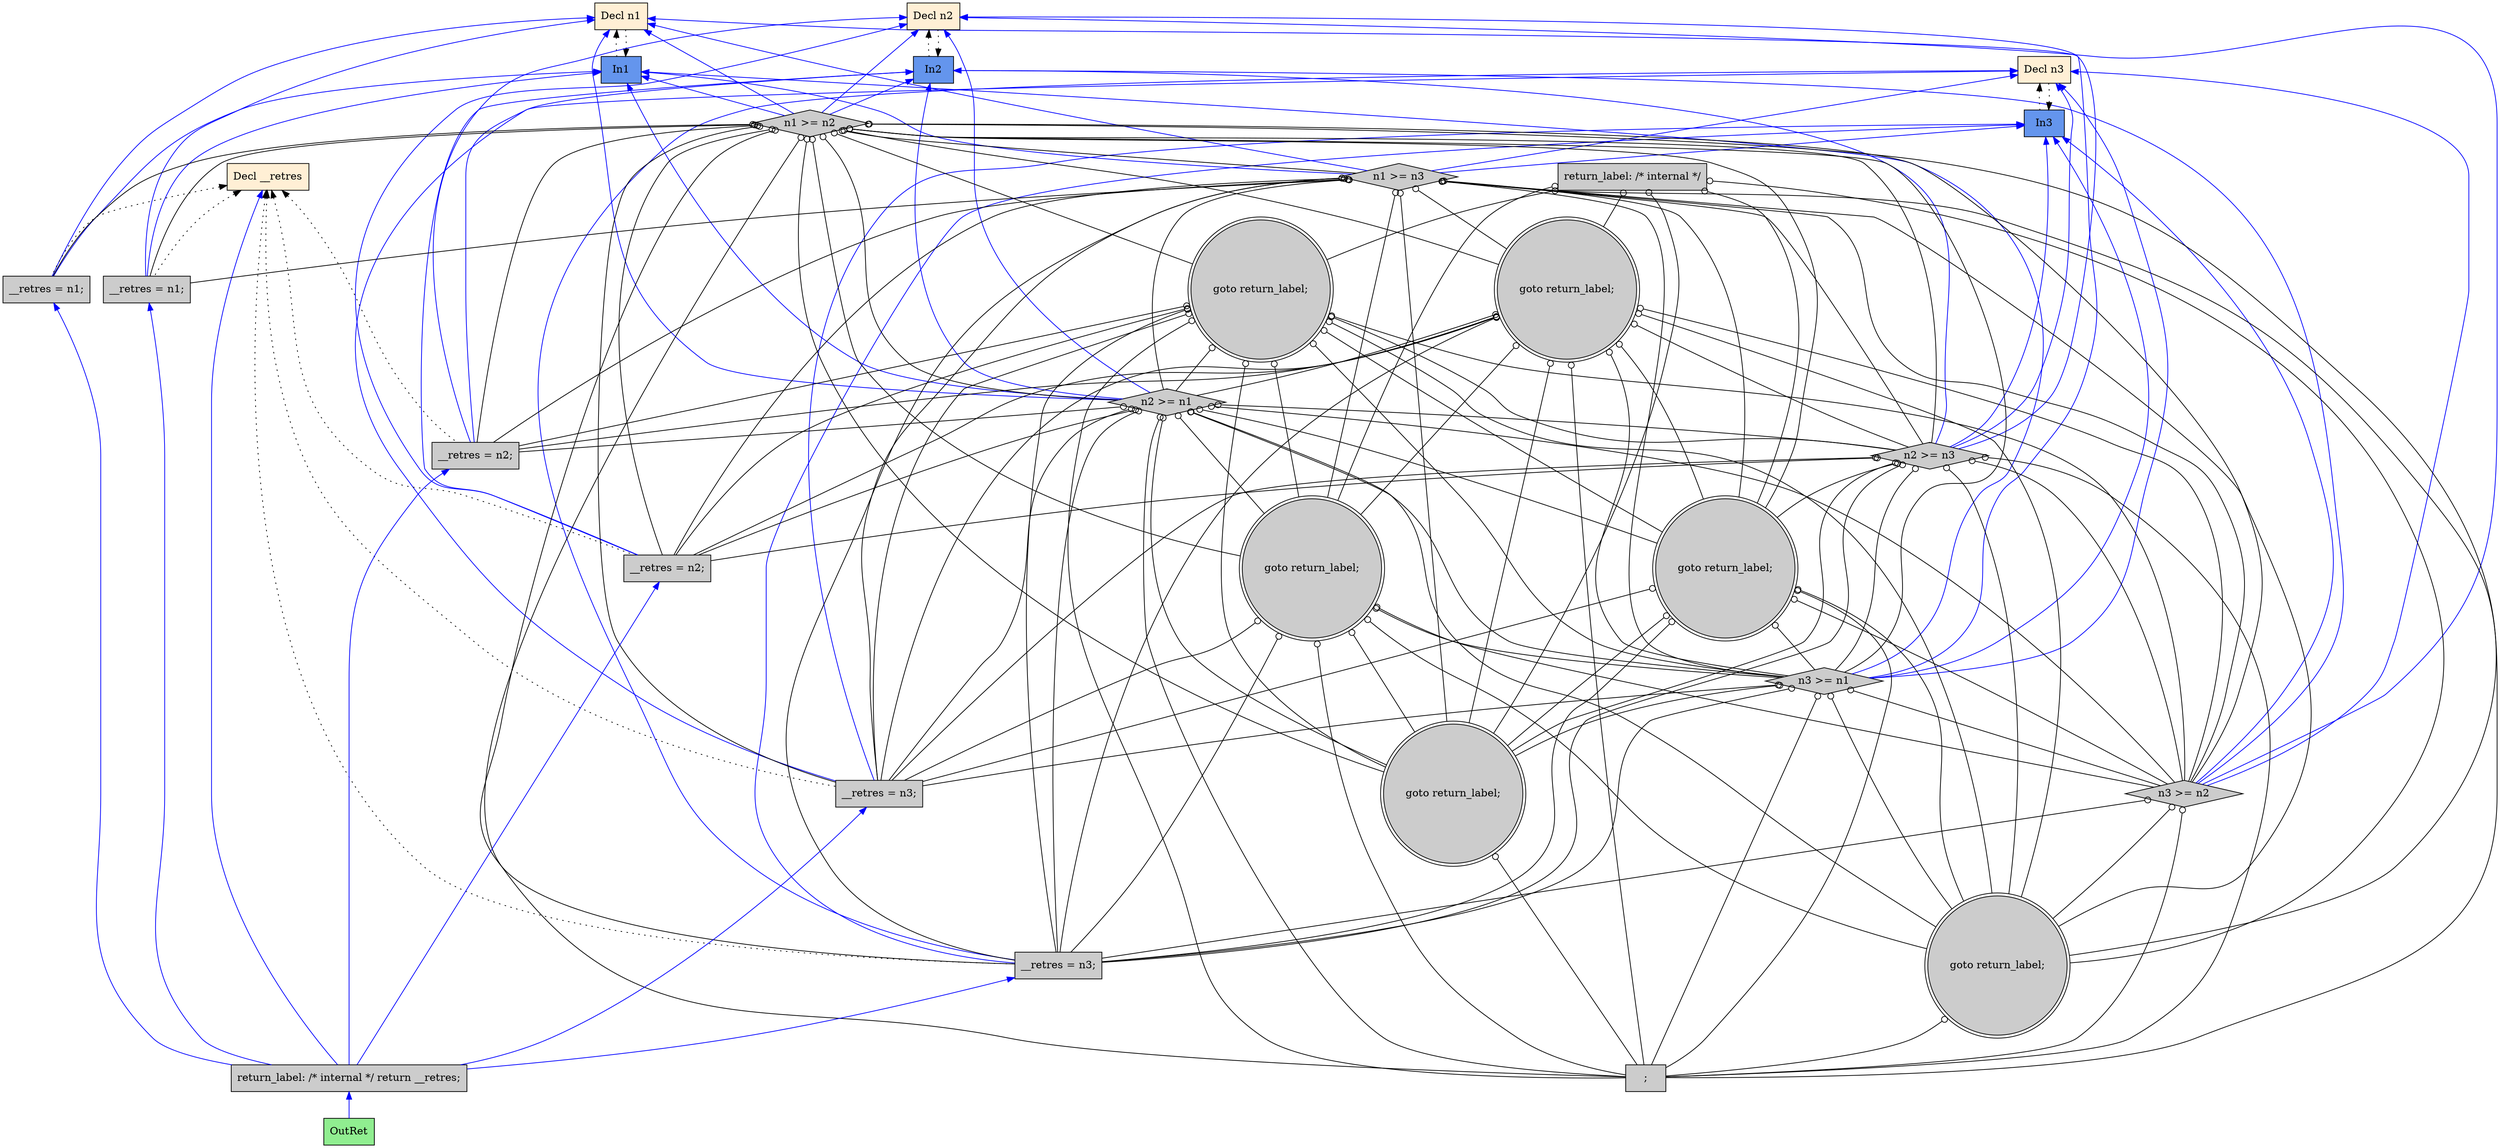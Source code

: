 digraph G {
  rankdir=TB;
  node [style=filled];
  2 [shape=box, fillcolor="#FFEFD5", label="Decl n1"];
  3 [shape=box, fillcolor="#6495ED", label="In1"];
  4 [shape=box, fillcolor="#FFEFD5", label="Decl n2"];
  5 [shape=box, fillcolor="#6495ED", label="In2"];
  6 [shape=box, fillcolor="#FFEFD5", label="Decl n3"];
  7 [shape=box, fillcolor="#6495ED", label="In3"];
  8 [shape=box, fillcolor="#FFEFD5", label="Decl __retres"];
  9 [shape=diamond, fillcolor="#CCCCCC", label="n1 >= n2"];
  10 [shape=box, fillcolor="#CCCCCC", label="__retres = n1;"];
  11 [shape=diamond, fillcolor="#CCCCCC", label="n1 >= n3"];
  12 [shape=doublecircle, fillcolor="#CCCCCC", label="goto return_label;"];
  13 [shape=box, fillcolor="#CCCCCC", label="return_label: /* internal */"];
  14 [shape=box, fillcolor="#CCCCCC", label="__retres = n1;"];
  15 [shape=diamond, fillcolor="#CCCCCC", label="n2 >= n1"];
  16 [shape=doublecircle, fillcolor="#CCCCCC", label="goto return_label;"];
  17 [shape=box, fillcolor="#CCCCCC", label="__retres = n2;"];
  18 [shape=diamond, fillcolor="#CCCCCC", label="n2 >= n3"];
  19 [shape=doublecircle, fillcolor="#CCCCCC", label="goto return_label;"];
  20 [shape=box, fillcolor="#CCCCCC", label="__retres = n2;"];
  21 [shape=diamond, fillcolor="#CCCCCC", label="n3 >= n1"];
  22 [shape=doublecircle, fillcolor="#CCCCCC", label="goto return_label;"];
  23 [shape=box, fillcolor="#CCCCCC", label="__retres = n3;"];
  24 [shape=diamond, fillcolor="#CCCCCC", label="n3 >= n2"];
  25 [shape=doublecircle, fillcolor="#CCCCCC", label="goto return_label;"];
  26 [shape=box, fillcolor="#CCCCCC", label="__retres = n3;"];
  27 [shape=box, fillcolor="#CCCCCC", label=";"];
  28 [shape=doublecircle, fillcolor="#CCCCCC", label="goto return_label;"];
  29 [shape=box, fillcolor="#CCCCCC", label="return_label: /* internal */ return __retres;"];
  30 [shape=box, fillcolor="#90EE90", label="OutRet"];
  
  
  edge [dir=back];
  3 -> 2 [style=dotted, color="#000000"];
  2 -> 3 [style=dotted, color="#000000"];
  5 -> 4 [style=dotted, color="#000000"];
  4 -> 5 [style=dotted, color="#000000"];
  7 -> 6 [style=dotted, color="#000000"];
  6 -> 7 [style=dotted, color="#000000"];
  2 -> 9 [color="#0000FF"];
  3 -> 9 [color="#0000FF"];
  4 -> 9 [color="#0000FF"];
  5 -> 9 [color="#0000FF"];
  2 -> 10 [color="#0000FF"];
  3 -> 10 [color="#0000FF"];
  8 -> 10 [style=dotted, color="#000000"];
  9 -> 10 [arrowtail=odot, color="#000000"];
  2 -> 11 [color="#0000FF"];
  3 -> 11 [color="#0000FF"];
  6 -> 11 [color="#0000FF"];
  7 -> 11 [color="#0000FF"];
  9 -> 11 [arrowtail=odot, color="#000000"];
  9 -> 12 [arrowtail=odot, color="#000000"];
  13 -> 12 [arrowtail=odot, color="#000000"];
  2 -> 14 [color="#0000FF"];
  3 -> 14 [color="#0000FF"];
  8 -> 14 [style=dotted, color="#000000"];
  9 -> 14 [arrowtail=odot, color="#000000"];
  11 -> 14 [arrowtail=odot, color="#000000"];
  2 -> 15 [color="#0000FF"];
  3 -> 15 [color="#0000FF"];
  4 -> 15 [color="#0000FF"];
  5 -> 15 [color="#0000FF"];
  9 -> 15 [arrowtail=odot, color="#000000"];
  11 -> 15 [arrowtail=odot, color="#000000"];
  12 -> 15 [arrowtail=odot, color="#000000"];
  16 -> 15 [arrowtail=odot, color="#000000"];
  9 -> 16 [arrowtail=odot, color="#000000"];
  11 -> 16 [arrowtail=odot, color="#000000"];
  13 -> 16 [arrowtail=odot, color="#000000"];
  4 -> 17 [color="#0000FF"];
  5 -> 17 [color="#0000FF"];
  8 -> 17 [style=dotted, color="#000000"];
  9 -> 17 [arrowtail=odot, color="#000000"];
  11 -> 17 [arrowtail=odot, color="#000000"];
  12 -> 17 [arrowtail=odot, color="#000000"];
  15 -> 17 [arrowtail=odot, color="#000000"];
  16 -> 17 [arrowtail=odot, color="#000000"];
  4 -> 18 [color="#0000FF"];
  5 -> 18 [color="#0000FF"];
  6 -> 18 [color="#0000FF"];
  7 -> 18 [color="#0000FF"];
  9 -> 18 [arrowtail=odot, color="#000000"];
  11 -> 18 [arrowtail=odot, color="#000000"];
  12 -> 18 [arrowtail=odot, color="#000000"];
  15 -> 18 [arrowtail=odot, color="#000000"];
  16 -> 18 [arrowtail=odot, color="#000000"];
  9 -> 19 [arrowtail=odot, color="#000000"];
  11 -> 19 [arrowtail=odot, color="#000000"];
  12 -> 19 [arrowtail=odot, color="#000000"];
  13 -> 19 [arrowtail=odot, color="#000000"];
  15 -> 19 [arrowtail=odot, color="#000000"];
  16 -> 19 [arrowtail=odot, color="#000000"];
  4 -> 20 [color="#0000FF"];
  5 -> 20 [color="#0000FF"];
  8 -> 20 [style=dotted, color="#000000"];
  9 -> 20 [arrowtail=odot, color="#000000"];
  11 -> 20 [arrowtail=odot, color="#000000"];
  12 -> 20 [arrowtail=odot, color="#000000"];
  15 -> 20 [arrowtail=odot, color="#000000"];
  16 -> 20 [arrowtail=odot, color="#000000"];
  18 -> 20 [arrowtail=odot, color="#000000"];
  2 -> 21 [color="#0000FF"];
  3 -> 21 [color="#0000FF"];
  6 -> 21 [color="#0000FF"];
  7 -> 21 [color="#0000FF"];
  9 -> 21 [arrowtail=odot, color="#000000"];
  11 -> 21 [arrowtail=odot, color="#000000"];
  12 -> 21 [arrowtail=odot, color="#000000"];
  15 -> 21 [arrowtail=odot, color="#000000"];
  16 -> 21 [arrowtail=odot, color="#000000"];
  18 -> 21 [arrowtail=odot, color="#000000"];
  19 -> 21 [arrowtail=odot, color="#000000"];
  22 -> 21 [arrowtail=odot, color="#000000"];
  9 -> 22 [arrowtail=odot, color="#000000"];
  11 -> 22 [arrowtail=odot, color="#000000"];
  12 -> 22 [arrowtail=odot, color="#000000"];
  13 -> 22 [arrowtail=odot, color="#000000"];
  15 -> 22 [arrowtail=odot, color="#000000"];
  16 -> 22 [arrowtail=odot, color="#000000"];
  18 -> 22 [arrowtail=odot, color="#000000"];
  6 -> 23 [color="#0000FF"];
  7 -> 23 [color="#0000FF"];
  8 -> 23 [style=dotted, color="#000000"];
  9 -> 23 [arrowtail=odot, color="#000000"];
  11 -> 23 [arrowtail=odot, color="#000000"];
  12 -> 23 [arrowtail=odot, color="#000000"];
  15 -> 23 [arrowtail=odot, color="#000000"];
  16 -> 23 [arrowtail=odot, color="#000000"];
  18 -> 23 [arrowtail=odot, color="#000000"];
  19 -> 23 [arrowtail=odot, color="#000000"];
  21 -> 23 [arrowtail=odot, color="#000000"];
  22 -> 23 [arrowtail=odot, color="#000000"];
  4 -> 24 [color="#0000FF"];
  5 -> 24 [color="#0000FF"];
  6 -> 24 [color="#0000FF"];
  7 -> 24 [color="#0000FF"];
  9 -> 24 [arrowtail=odot, color="#000000"];
  11 -> 24 [arrowtail=odot, color="#000000"];
  12 -> 24 [arrowtail=odot, color="#000000"];
  15 -> 24 [arrowtail=odot, color="#000000"];
  16 -> 24 [arrowtail=odot, color="#000000"];
  18 -> 24 [arrowtail=odot, color="#000000"];
  19 -> 24 [arrowtail=odot, color="#000000"];
  21 -> 24 [arrowtail=odot, color="#000000"];
  22 -> 24 [arrowtail=odot, color="#000000"];
  9 -> 25 [arrowtail=odot, color="#000000"];
  11 -> 25 [arrowtail=odot, color="#000000"];
  12 -> 25 [arrowtail=odot, color="#000000"];
  13 -> 25 [arrowtail=odot, color="#000000"];
  15 -> 25 [arrowtail=odot, color="#000000"];
  16 -> 25 [arrowtail=odot, color="#000000"];
  18 -> 25 [arrowtail=odot, color="#000000"];
  19 -> 25 [arrowtail=odot, color="#000000"];
  21 -> 25 [arrowtail=odot, color="#000000"];
  22 -> 25 [arrowtail=odot, color="#000000"];
  6 -> 26 [color="#0000FF"];
  7 -> 26 [color="#0000FF"];
  8 -> 26 [style=dotted, color="#000000"];
  9 -> 26 [arrowtail=odot, color="#000000"];
  11 -> 26 [arrowtail=odot, color="#000000"];
  12 -> 26 [arrowtail=odot, color="#000000"];
  15 -> 26 [arrowtail=odot, color="#000000"];
  16 -> 26 [arrowtail=odot, color="#000000"];
  18 -> 26 [arrowtail=odot, color="#000000"];
  19 -> 26 [arrowtail=odot, color="#000000"];
  21 -> 26 [arrowtail=odot, color="#000000"];
  22 -> 26 [arrowtail=odot, color="#000000"];
  24 -> 26 [arrowtail=odot, color="#000000"];
  9 -> 27 [arrowtail=odot, color="#000000"];
  11 -> 27 [arrowtail=odot, color="#000000"];
  12 -> 27 [arrowtail=odot, color="#000000"];
  15 -> 27 [arrowtail=odot, color="#000000"];
  16 -> 27 [arrowtail=odot, color="#000000"];
  18 -> 27 [arrowtail=odot, color="#000000"];
  19 -> 27 [arrowtail=odot, color="#000000"];
  21 -> 27 [arrowtail=odot, color="#000000"];
  22 -> 27 [arrowtail=odot, color="#000000"];
  24 -> 27 [arrowtail=odot, color="#000000"];
  25 -> 27 [arrowtail=odot, color="#000000"];
  28 -> 27 [arrowtail=odot, color="#000000"];
  9 -> 28 [arrowtail=odot, color="#000000"];
  11 -> 28 [arrowtail=odot, color="#000000"];
  12 -> 28 [arrowtail=odot, color="#000000"];
  13 -> 28 [arrowtail=odot, color="#000000"];
  15 -> 28 [arrowtail=odot, color="#000000"];
  16 -> 28 [arrowtail=odot, color="#000000"];
  18 -> 28 [arrowtail=odot, color="#000000"];
  19 -> 28 [arrowtail=odot, color="#000000"];
  21 -> 28 [arrowtail=odot, color="#000000"];
  22 -> 28 [arrowtail=odot, color="#000000"];
  24 -> 28 [arrowtail=odot, color="#000000"];
  8 -> 29 [color="#0000FF"];
  10 -> 29 [color="#0000FF"];
  14 -> 29 [color="#0000FF"];
  17 -> 29 [color="#0000FF"];
  20 -> 29 [color="#0000FF"];
  23 -> 29 [color="#0000FF"];
  26 -> 29 [color="#0000FF"];
  29 -> 30 [color="#0000FF"];
  
  }
